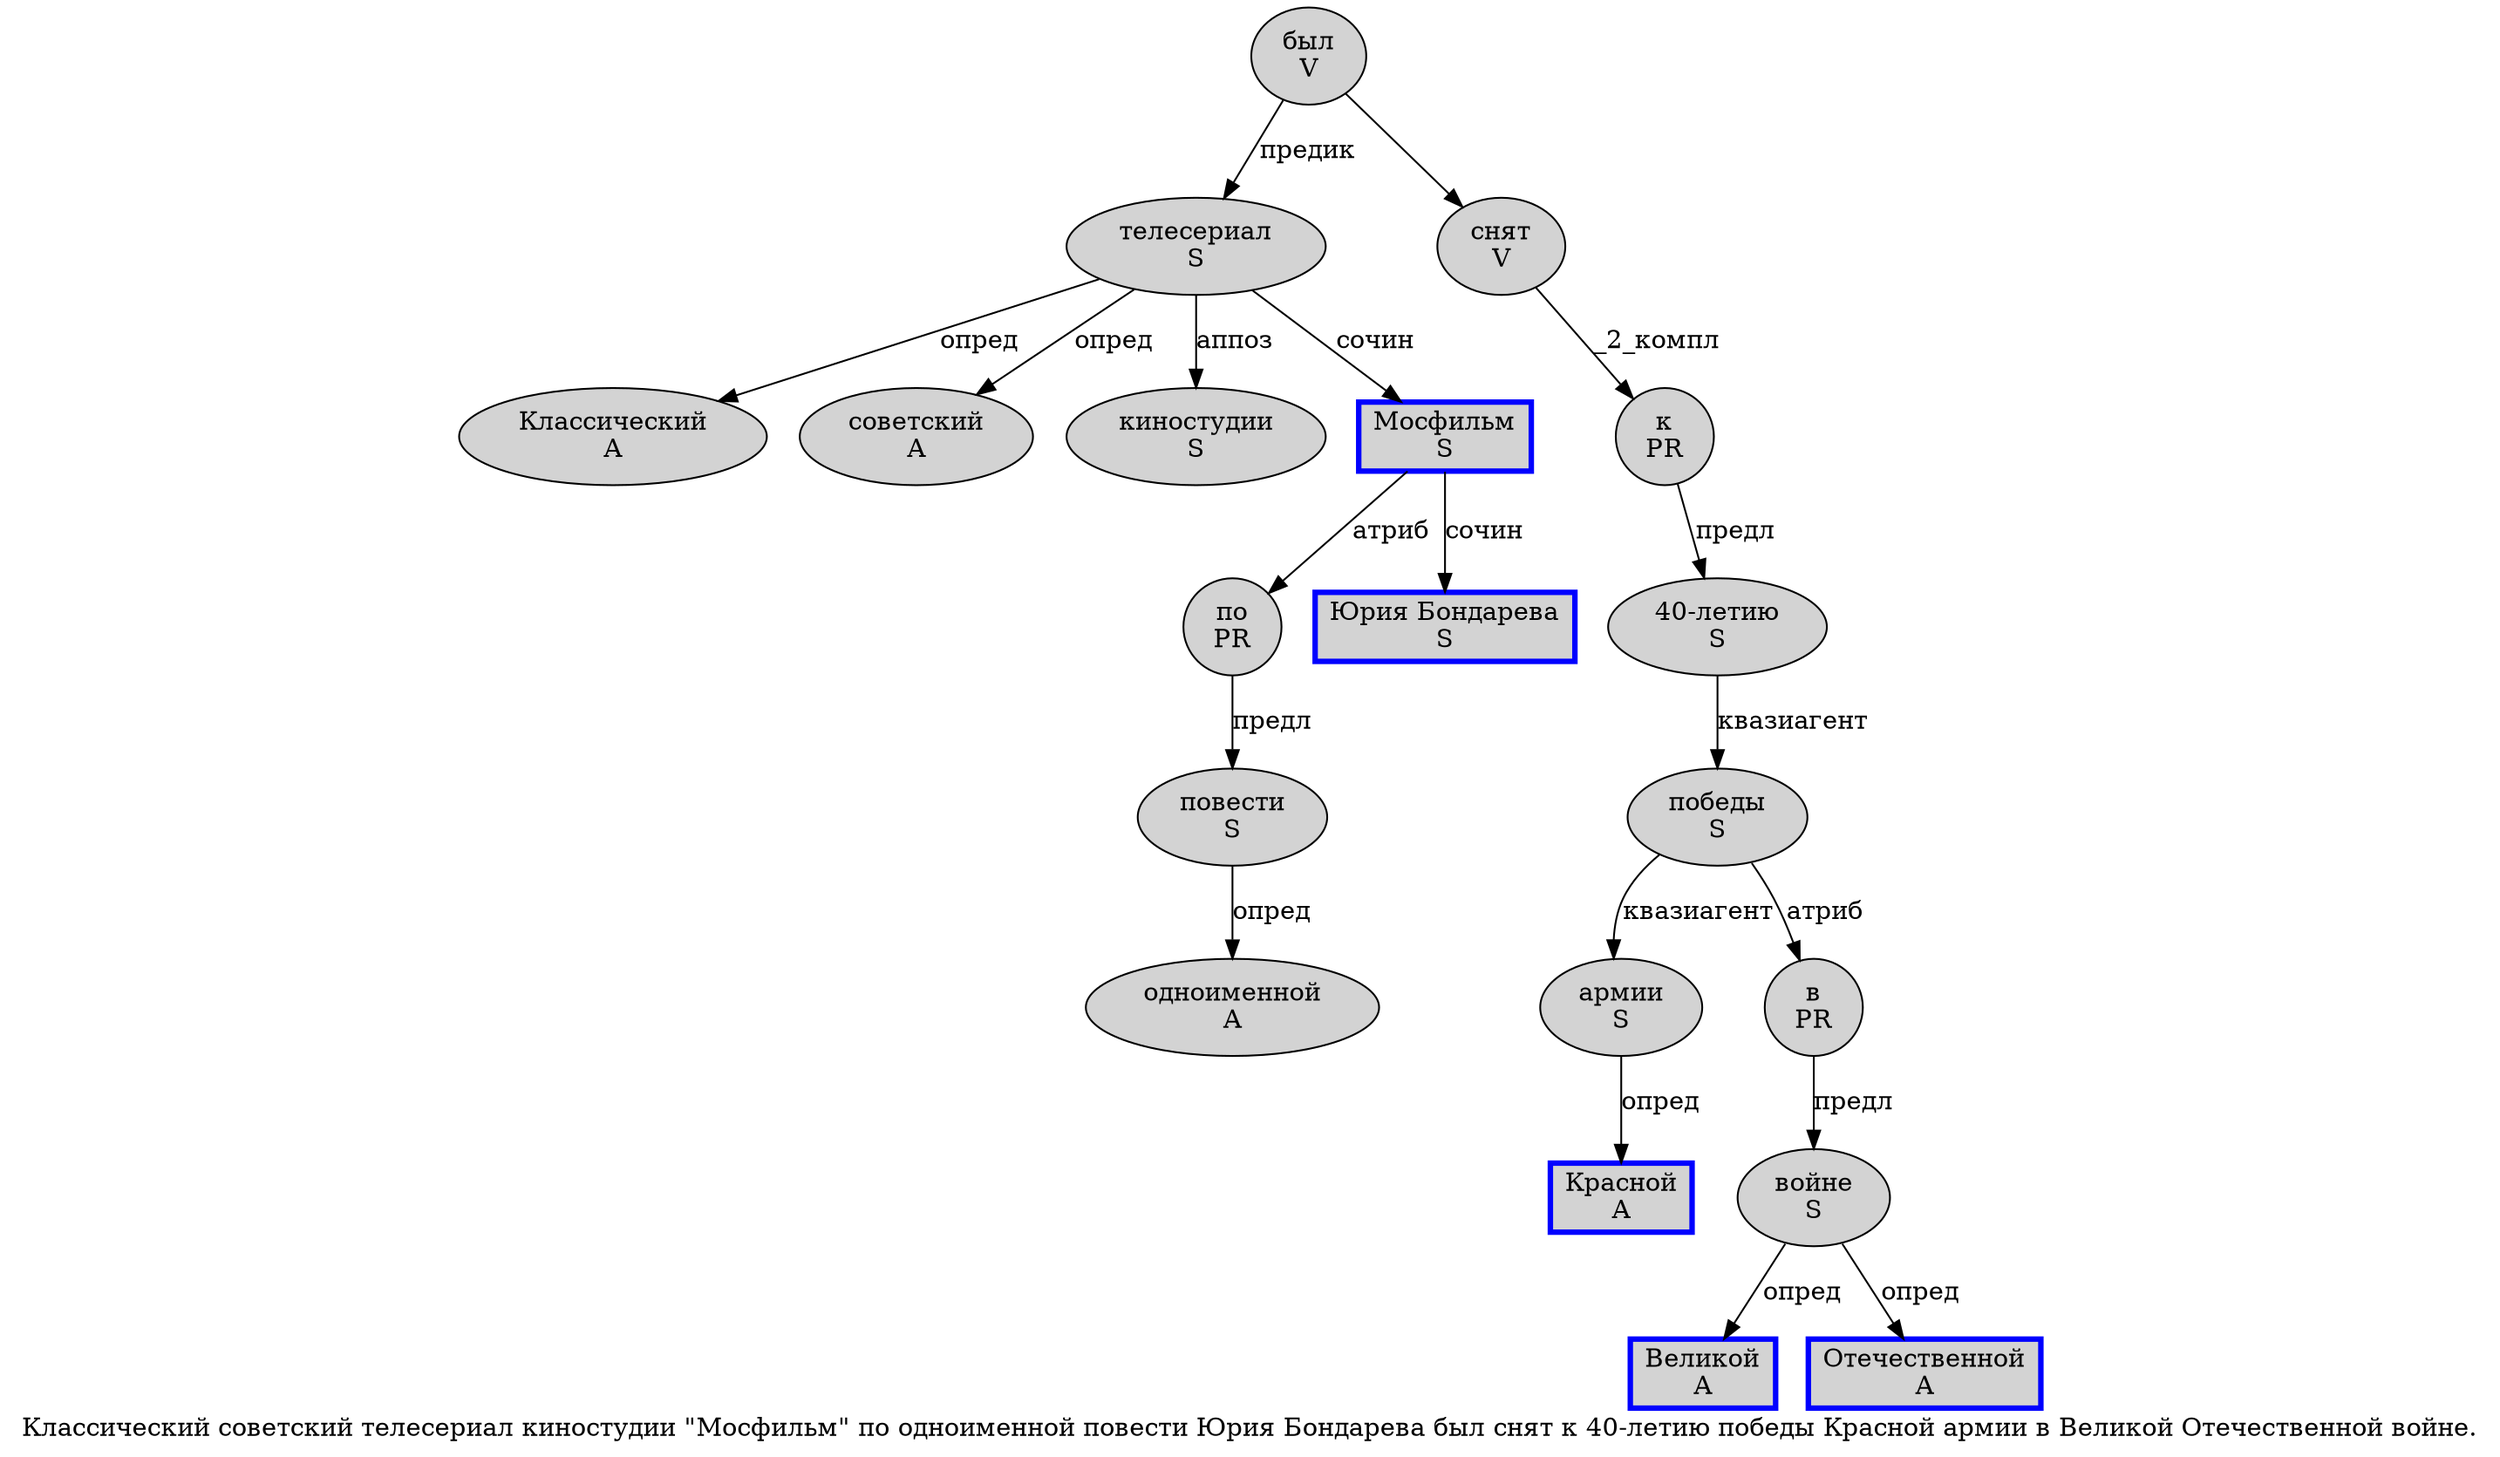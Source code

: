 digraph SENTENCE_438 {
	graph [label="Классический советский телесериал киностудии \"Мосфильм\" по одноименной повести Юрия Бондарева был снят к 40-летию победы Красной армии в Великой Отечественной войне."]
	node [style=filled]
		0 [label="Классический
A" color="" fillcolor=lightgray penwidth=1 shape=ellipse]
		1 [label="советский
A" color="" fillcolor=lightgray penwidth=1 shape=ellipse]
		2 [label="телесериал
S" color="" fillcolor=lightgray penwidth=1 shape=ellipse]
		3 [label="киностудии
S" color="" fillcolor=lightgray penwidth=1 shape=ellipse]
		5 [label="Мосфильм
S" color=blue fillcolor=lightgray penwidth=3 shape=box]
		7 [label="по
PR" color="" fillcolor=lightgray penwidth=1 shape=ellipse]
		8 [label="одноименной
A" color="" fillcolor=lightgray penwidth=1 shape=ellipse]
		9 [label="повести
S" color="" fillcolor=lightgray penwidth=1 shape=ellipse]
		10 [label="Юрия Бондарева
S" color=blue fillcolor=lightgray penwidth=3 shape=box]
		11 [label="был
V" color="" fillcolor=lightgray penwidth=1 shape=ellipse]
		12 [label="снят
V" color="" fillcolor=lightgray penwidth=1 shape=ellipse]
		13 [label="к
PR" color="" fillcolor=lightgray penwidth=1 shape=ellipse]
		14 [label="40-летию
S" color="" fillcolor=lightgray penwidth=1 shape=ellipse]
		15 [label="победы
S" color="" fillcolor=lightgray penwidth=1 shape=ellipse]
		16 [label="Красной
A" color=blue fillcolor=lightgray penwidth=3 shape=box]
		17 [label="армии
S" color="" fillcolor=lightgray penwidth=1 shape=ellipse]
		18 [label="в
PR" color="" fillcolor=lightgray penwidth=1 shape=ellipse]
		19 [label="Великой
A" color=blue fillcolor=lightgray penwidth=3 shape=box]
		20 [label="Отечественной
A" color=blue fillcolor=lightgray penwidth=3 shape=box]
		21 [label="войне
S" color="" fillcolor=lightgray penwidth=1 shape=ellipse]
			5 -> 7 [label="атриб"]
			5 -> 10 [label="сочин"]
			14 -> 15 [label="квазиагент"]
			18 -> 21 [label="предл"]
			9 -> 8 [label="опред"]
			11 -> 2 [label="предик"]
			11 -> 12
			2 -> 0 [label="опред"]
			2 -> 1 [label="опред"]
			2 -> 3 [label="аппоз"]
			2 -> 5 [label="сочин"]
			12 -> 13 [label="_2_компл"]
			17 -> 16 [label="опред"]
			7 -> 9 [label="предл"]
			15 -> 17 [label="квазиагент"]
			15 -> 18 [label="атриб"]
			13 -> 14 [label="предл"]
			21 -> 19 [label="опред"]
			21 -> 20 [label="опред"]
}